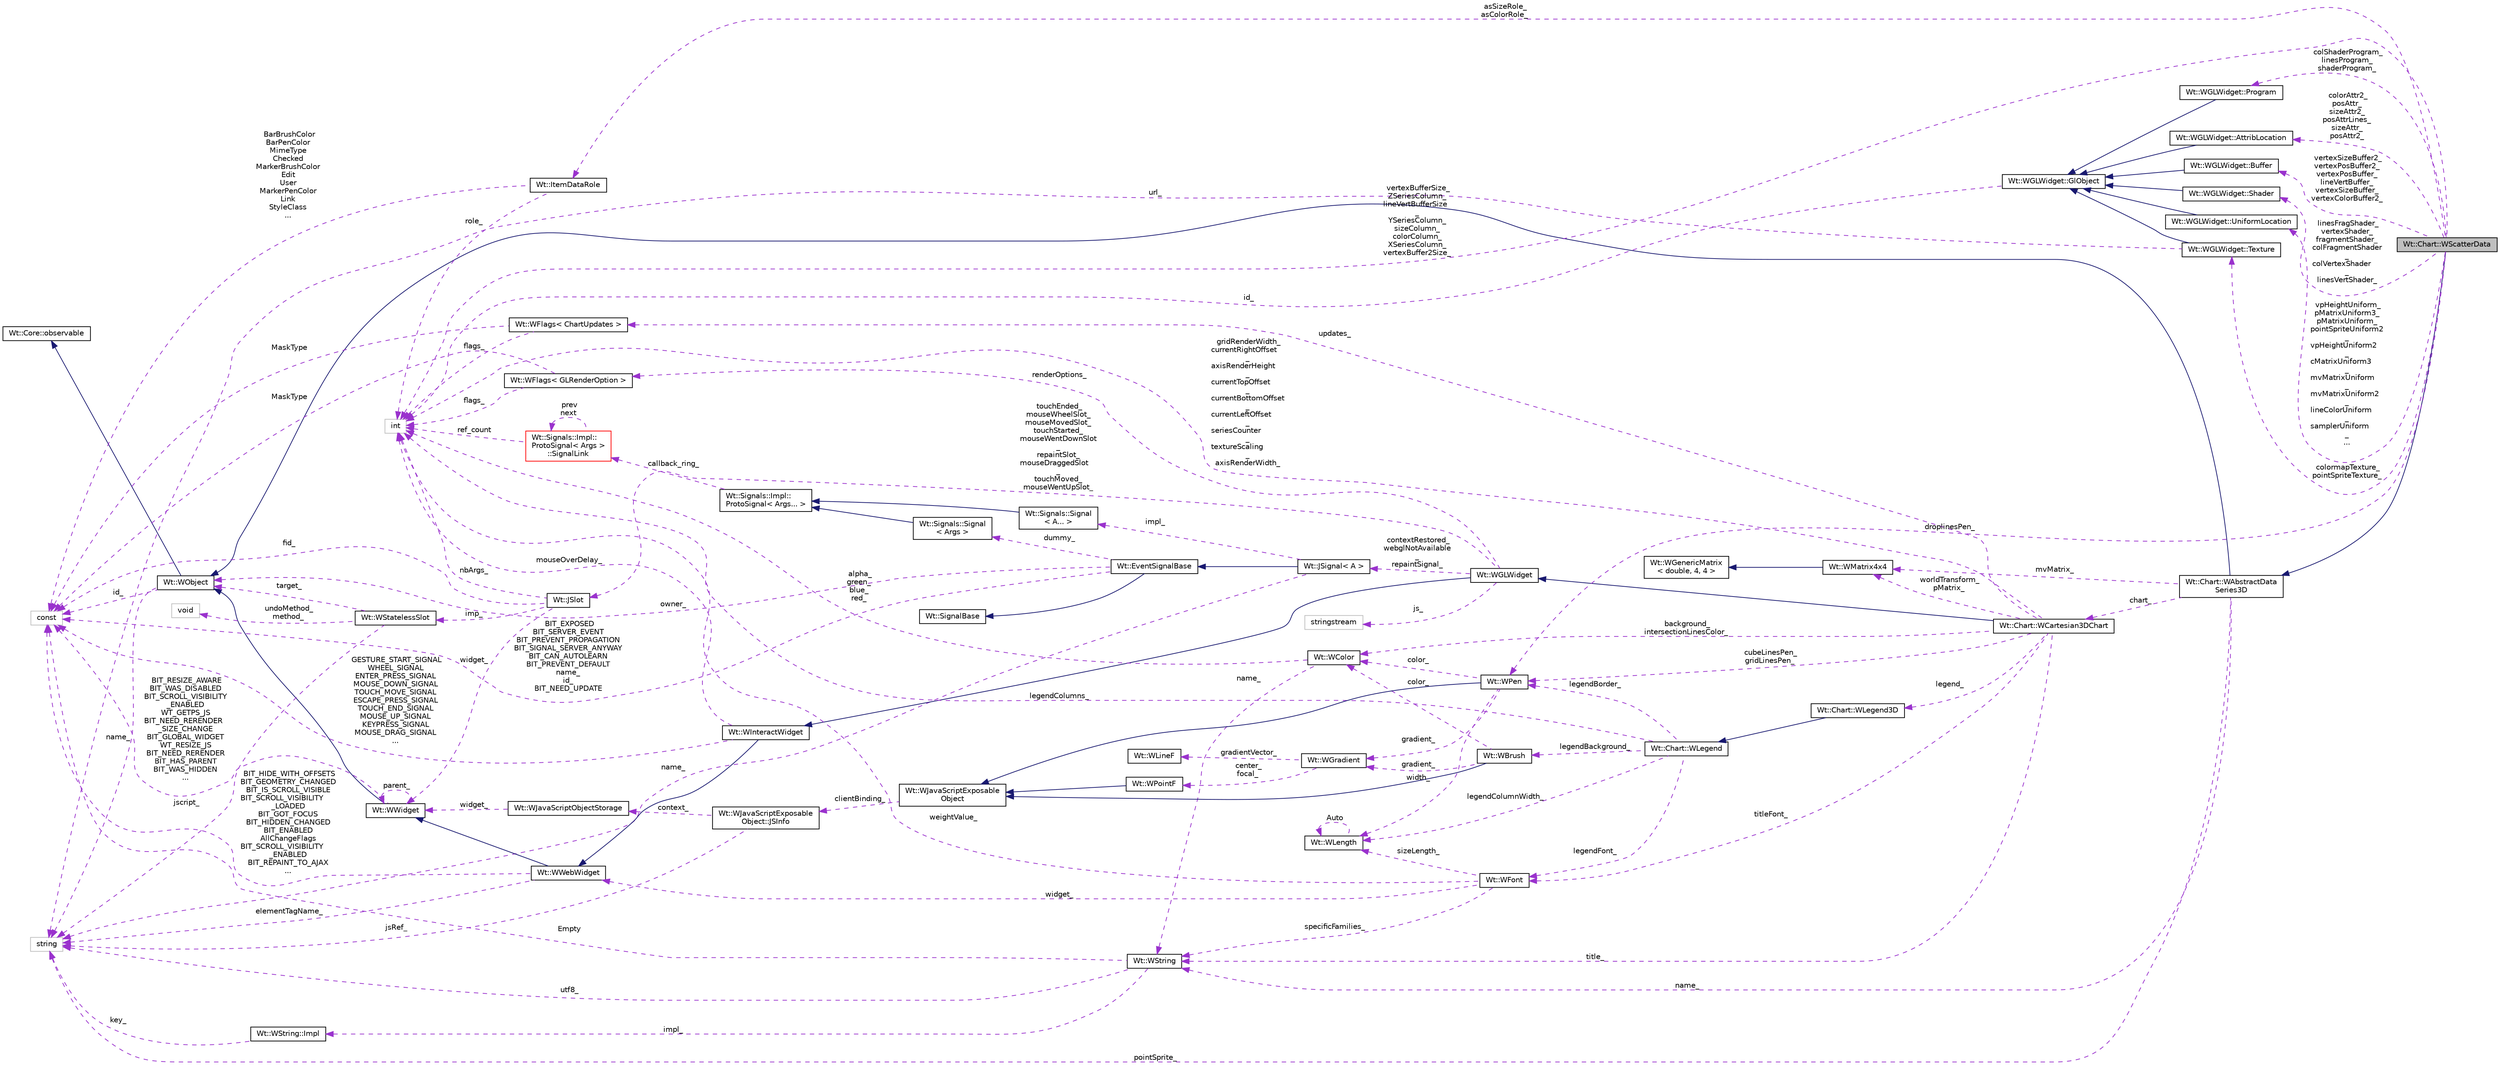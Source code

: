digraph "Wt::Chart::WScatterData"
{
 // LATEX_PDF_SIZE
  edge [fontname="Helvetica",fontsize="10",labelfontname="Helvetica",labelfontsize="10"];
  node [fontname="Helvetica",fontsize="10",shape=record];
  rankdir="LR";
  Node1 [label="Wt::Chart::WScatterData",height=0.2,width=0.4,color="black", fillcolor="grey75", style="filled", fontcolor="black",tooltip="Class representing a collection of points for on a 3D chart."];
  Node2 -> Node1 [dir="back",color="midnightblue",fontsize="10",style="solid",fontname="Helvetica"];
  Node2 [label="Wt::Chart::WAbstractData\lSeries3D",height=0.2,width=0.4,color="black", fillcolor="white", style="filled",URL="$classWt_1_1Chart_1_1WAbstractDataSeries3D.html",tooltip="Abstract base class for dataseries that can be drawn on a WCartesian3DChart."];
  Node3 -> Node2 [dir="back",color="midnightblue",fontsize="10",style="solid",fontname="Helvetica"];
  Node3 [label="Wt::WObject",height=0.2,width=0.4,color="black", fillcolor="white", style="filled",URL="$classWt_1_1WObject.html",tooltip="A base class for objects that participate in the signal/slot system."];
  Node4 -> Node3 [dir="back",color="midnightblue",fontsize="10",style="solid",fontname="Helvetica"];
  Node4 [label="Wt::Core::observable",height=0.2,width=0.4,color="black", fillcolor="white", style="filled",URL="$classWt_1_1Core_1_1observable.html",tooltip="A base class for objects whose life-time can be tracked."];
  Node5 -> Node3 [dir="back",color="darkorchid3",fontsize="10",style="dashed",label=" name_" ,fontname="Helvetica"];
  Node5 [label="string",height=0.2,width=0.4,color="grey75", fillcolor="white", style="filled",tooltip=" "];
  Node6 -> Node3 [dir="back",color="darkorchid3",fontsize="10",style="dashed",label=" id_" ,fontname="Helvetica"];
  Node6 [label="const",height=0.2,width=0.4,color="grey75", fillcolor="white", style="filled",tooltip=" "];
  Node7 -> Node2 [dir="back",color="darkorchid3",fontsize="10",style="dashed",label=" mvMatrix_" ,fontname="Helvetica"];
  Node7 [label="Wt::WMatrix4x4",height=0.2,width=0.4,color="black", fillcolor="white", style="filled",URL="$classWt_1_1WMatrix4x4.html",tooltip="A value class that describes a 3D affine transformation matrix."];
  Node8 -> Node7 [dir="back",color="midnightblue",fontsize="10",style="solid",fontname="Helvetica"];
  Node8 [label="Wt::WGenericMatrix\l\< double, 4, 4 \>",height=0.2,width=0.4,color="black", fillcolor="white", style="filled",URL="$classWt_1_1WGenericMatrix.html",tooltip=" "];
  Node9 -> Node2 [dir="back",color="darkorchid3",fontsize="10",style="dashed",label=" chart_" ,fontname="Helvetica"];
  Node9 [label="Wt::Chart::WCartesian3DChart",height=0.2,width=0.4,color="black", fillcolor="white", style="filled",URL="$classWt_1_1Chart_1_1WCartesian3DChart.html",tooltip="A 3D Cartesian chart."];
  Node10 -> Node9 [dir="back",color="midnightblue",fontsize="10",style="solid",fontname="Helvetica"];
  Node10 [label="Wt::WGLWidget",height=0.2,width=0.4,color="black", fillcolor="white", style="filled",URL="$classWt_1_1WGLWidget.html",tooltip="GL support class."];
  Node11 -> Node10 [dir="back",color="midnightblue",fontsize="10",style="solid",fontname="Helvetica"];
  Node11 [label="Wt::WInteractWidget",height=0.2,width=0.4,color="black", fillcolor="white", style="filled",URL="$classWt_1_1WInteractWidget.html",tooltip="An abstract widget that can receive user-interface interaction."];
  Node12 -> Node11 [dir="back",color="midnightblue",fontsize="10",style="solid",fontname="Helvetica"];
  Node12 [label="Wt::WWebWidget",height=0.2,width=0.4,color="black", fillcolor="white", style="filled",URL="$classWt_1_1WWebWidget.html",tooltip="A base class for widgets with an HTML counterpart."];
  Node13 -> Node12 [dir="back",color="midnightblue",fontsize="10",style="solid",fontname="Helvetica"];
  Node13 [label="Wt::WWidget",height=0.2,width=0.4,color="black", fillcolor="white", style="filled",URL="$classWt_1_1WWidget.html",tooltip="The abstract base class for a user-interface component."];
  Node3 -> Node13 [dir="back",color="midnightblue",fontsize="10",style="solid",fontname="Helvetica"];
  Node13 -> Node13 [dir="back",color="darkorchid3",fontsize="10",style="dashed",label=" parent_" ,fontname="Helvetica"];
  Node6 -> Node13 [dir="back",color="darkorchid3",fontsize="10",style="dashed",label=" BIT_RESIZE_AWARE\nBIT_WAS_DISABLED\nBIT_SCROLL_VISIBILITY\l_ENABLED\nWT_GETPS_JS\nBIT_NEED_RERENDER\l_SIZE_CHANGE\nBIT_GLOBAL_WIDGET\nWT_RESIZE_JS\nBIT_NEED_RERENDER\nBIT_HAS_PARENT\nBIT_WAS_HIDDEN\n..." ,fontname="Helvetica"];
  Node5 -> Node12 [dir="back",color="darkorchid3",fontsize="10",style="dashed",label=" elementTagName_" ,fontname="Helvetica"];
  Node6 -> Node12 [dir="back",color="darkorchid3",fontsize="10",style="dashed",label=" BIT_HIDE_WITH_OFFSETS\nBIT_GEOMETRY_CHANGED\nBIT_IS_SCROLL_VISIBLE\nBIT_SCROLL_VISIBILITY\l_LOADED\nBIT_GOT_FOCUS\nBIT_HIDDEN_CHANGED\nBIT_ENABLED\nAllChangeFlags\nBIT_SCROLL_VISIBILITY\l_ENABLED\nBIT_REPAINT_TO_AJAX\n..." ,fontname="Helvetica"];
  Node14 -> Node11 [dir="back",color="darkorchid3",fontsize="10",style="dashed",label=" mouseOverDelay_" ,fontname="Helvetica"];
  Node14 [label="int",height=0.2,width=0.4,color="grey75", fillcolor="white", style="filled",tooltip=" "];
  Node6 -> Node11 [dir="back",color="darkorchid3",fontsize="10",style="dashed",label=" GESTURE_START_SIGNAL\nWHEEL_SIGNAL\nENTER_PRESS_SIGNAL\nMOUSE_DOWN_SIGNAL\nTOUCH_MOVE_SIGNAL\nESCAPE_PRESS_SIGNAL\nTOUCH_END_SIGNAL\nMOUSE_UP_SIGNAL\nKEYPRESS_SIGNAL\nMOUSE_DRAG_SIGNAL\n..." ,fontname="Helvetica"];
  Node15 -> Node10 [dir="back",color="darkorchid3",fontsize="10",style="dashed",label=" touchEnded_\nmouseWheelSlot_\nmouseMovedSlot_\ntouchStarted_\nmouseWentDownSlot\l_\nrepaintSlot_\nmouseDraggedSlot\l_\ntouchMoved_\nmouseWentUpSlot_" ,fontname="Helvetica"];
  Node15 [label="Wt::JSlot",height=0.2,width=0.4,color="black", fillcolor="white", style="filled",URL="$classWt_1_1JSlot.html",tooltip="A slot that is only implemented in client side JavaScript code."];
  Node16 -> Node15 [dir="back",color="darkorchid3",fontsize="10",style="dashed",label=" imp_" ,fontname="Helvetica"];
  Node16 [label="Wt::WStatelessSlot",height=0.2,width=0.4,color="black", fillcolor="white", style="filled",URL="$classWt_1_1WStatelessSlot.html",tooltip=" "];
  Node3 -> Node16 [dir="back",color="darkorchid3",fontsize="10",style="dashed",label=" target_" ,fontname="Helvetica"];
  Node17 -> Node16 [dir="back",color="darkorchid3",fontsize="10",style="dashed",label=" undoMethod_\nmethod_" ,fontname="Helvetica"];
  Node17 [label="void",height=0.2,width=0.4,color="grey75", fillcolor="white", style="filled",tooltip=" "];
  Node5 -> Node16 [dir="back",color="darkorchid3",fontsize="10",style="dashed",label=" jscript_" ,fontname="Helvetica"];
  Node14 -> Node15 [dir="back",color="darkorchid3",fontsize="10",style="dashed",label=" nbArgs_" ,fontname="Helvetica"];
  Node13 -> Node15 [dir="back",color="darkorchid3",fontsize="10",style="dashed",label=" widget_" ,fontname="Helvetica"];
  Node6 -> Node15 [dir="back",color="darkorchid3",fontsize="10",style="dashed",label=" fid_" ,fontname="Helvetica"];
  Node18 -> Node10 [dir="back",color="darkorchid3",fontsize="10",style="dashed",label=" contextRestored_\nwebglNotAvailable\l_\nrepaintSignal_" ,fontname="Helvetica"];
  Node18 [label="Wt::JSignal\< A \>",height=0.2,width=0.4,color="black", fillcolor="white", style="filled",URL="$classWt_1_1JSignal.html",tooltip="A signal to relay JavaScript to C++ calls."];
  Node19 -> Node18 [dir="back",color="midnightblue",fontsize="10",style="solid",fontname="Helvetica"];
  Node19 [label="Wt::EventSignalBase",height=0.2,width=0.4,color="black", fillcolor="white", style="filled",URL="$classWt_1_1EventSignalBase.html",tooltip="Abstract base class of an event signal."];
  Node20 -> Node19 [dir="back",color="midnightblue",fontsize="10",style="solid",fontname="Helvetica"];
  Node20 [label="Wt::SignalBase",height=0.2,width=0.4,color="black", fillcolor="white", style="filled",URL="$classWt_1_1SignalBase.html",tooltip="Abstract base class of a signal."];
  Node3 -> Node19 [dir="back",color="darkorchid3",fontsize="10",style="dashed",label=" owner_" ,fontname="Helvetica"];
  Node21 -> Node19 [dir="back",color="darkorchid3",fontsize="10",style="dashed",label=" dummy_" ,fontname="Helvetica"];
  Node21 [label="Wt::Signals::Signal\l\< Args \>",height=0.2,width=0.4,color="black", fillcolor="white", style="filled",URL="$structWt_1_1Signals_1_1Signal.html",tooltip=" "];
  Node22 -> Node21 [dir="back",color="midnightblue",fontsize="10",style="solid",fontname="Helvetica"];
  Node22 [label="Wt::Signals::Impl::\lProtoSignal\< Args... \>",height=0.2,width=0.4,color="black", fillcolor="white", style="filled",URL="$classWt_1_1Signals_1_1Impl_1_1ProtoSignal.html",tooltip=" "];
  Node23 -> Node22 [dir="back",color="darkorchid3",fontsize="10",style="dashed",label=" callback_ring_" ,fontname="Helvetica"];
  Node23 [label="Wt::Signals::Impl::\lProtoSignal\< Args \>\l::SignalLink",height=0.2,width=0.4,color="red", fillcolor="white", style="filled",URL="$structWt_1_1Signals_1_1Impl_1_1ProtoSignal_1_1SignalLink.html",tooltip=" "];
  Node14 -> Node23 [dir="back",color="darkorchid3",fontsize="10",style="dashed",label=" ref_count" ,fontname="Helvetica"];
  Node23 -> Node23 [dir="back",color="darkorchid3",fontsize="10",style="dashed",label=" prev\nnext" ,fontname="Helvetica"];
  Node6 -> Node19 [dir="back",color="darkorchid3",fontsize="10",style="dashed",label=" BIT_EXPOSED\nBIT_SERVER_EVENT\nBIT_PREVENT_PROPAGATION\nBIT_SIGNAL_SERVER_ANYWAY\nBIT_CAN_AUTOLEARN\nBIT_PREVENT_DEFAULT\nname_\nid_\nBIT_NEED_UPDATE" ,fontname="Helvetica"];
  Node5 -> Node18 [dir="back",color="darkorchid3",fontsize="10",style="dashed",label=" name_" ,fontname="Helvetica"];
  Node27 -> Node18 [dir="back",color="darkorchid3",fontsize="10",style="dashed",label=" impl_" ,fontname="Helvetica"];
  Node27 [label="Wt::Signals::Signal\l\< A... \>",height=0.2,width=0.4,color="black", fillcolor="white", style="filled",URL="$structWt_1_1Signals_1_1Signal.html",tooltip=" "];
  Node22 -> Node27 [dir="back",color="midnightblue",fontsize="10",style="solid",fontname="Helvetica"];
  Node28 -> Node10 [dir="back",color="darkorchid3",fontsize="10",style="dashed",label=" renderOptions_" ,fontname="Helvetica"];
  Node28 [label="Wt::WFlags\< GLRenderOption \>",height=0.2,width=0.4,color="black", fillcolor="white", style="filled",URL="$classWt_1_1WFlags.html",tooltip=" "];
  Node14 -> Node28 [dir="back",color="darkorchid3",fontsize="10",style="dashed",label=" flags_" ,fontname="Helvetica"];
  Node6 -> Node28 [dir="back",color="darkorchid3",fontsize="10",style="dashed",label=" MaskType" ,fontname="Helvetica"];
  Node29 -> Node10 [dir="back",color="darkorchid3",fontsize="10",style="dashed",label=" js_" ,fontname="Helvetica"];
  Node29 [label="stringstream",height=0.2,width=0.4,color="grey75", fillcolor="white", style="filled",tooltip=" "];
  Node7 -> Node9 [dir="back",color="darkorchid3",fontsize="10",style="dashed",label=" worldTransform_\npMatrix_" ,fontname="Helvetica"];
  Node30 -> Node9 [dir="back",color="darkorchid3",fontsize="10",style="dashed",label=" background_\nintersectionLinesColor_" ,fontname="Helvetica"];
  Node30 [label="Wt::WColor",height=0.2,width=0.4,color="black", fillcolor="white", style="filled",URL="$classWt_1_1WColor.html",tooltip="A value class that defines a color."];
  Node31 -> Node30 [dir="back",color="darkorchid3",fontsize="10",style="dashed",label=" name_" ,fontname="Helvetica"];
  Node31 [label="Wt::WString",height=0.2,width=0.4,color="black", fillcolor="white", style="filled",URL="$classWt_1_1WString.html",tooltip="A value class which describes a locale-aware unicode string."];
  Node32 -> Node31 [dir="back",color="darkorchid3",fontsize="10",style="dashed",label=" impl_" ,fontname="Helvetica"];
  Node32 [label="Wt::WString::Impl",height=0.2,width=0.4,color="black", fillcolor="white", style="filled",URL="$structWt_1_1WString_1_1Impl.html",tooltip=" "];
  Node5 -> Node32 [dir="back",color="darkorchid3",fontsize="10",style="dashed",label=" key_" ,fontname="Helvetica"];
  Node5 -> Node31 [dir="back",color="darkorchid3",fontsize="10",style="dashed",label=" utf8_" ,fontname="Helvetica"];
  Node6 -> Node31 [dir="back",color="darkorchid3",fontsize="10",style="dashed",label=" Empty" ,fontname="Helvetica"];
  Node14 -> Node30 [dir="back",color="darkorchid3",fontsize="10",style="dashed",label=" alpha_\ngreen_\nblue_\nred_" ,fontname="Helvetica"];
  Node31 -> Node9 [dir="back",color="darkorchid3",fontsize="10",style="dashed",label=" title_" ,fontname="Helvetica"];
  Node33 -> Node9 [dir="back",color="darkorchid3",fontsize="10",style="dashed",label=" updates_" ,fontname="Helvetica"];
  Node33 [label="Wt::WFlags\< ChartUpdates \>",height=0.2,width=0.4,color="black", fillcolor="white", style="filled",URL="$classWt_1_1WFlags.html",tooltip=" "];
  Node14 -> Node33 [dir="back",color="darkorchid3",fontsize="10",style="dashed",label=" flags_" ,fontname="Helvetica"];
  Node6 -> Node33 [dir="back",color="darkorchid3",fontsize="10",style="dashed",label=" MaskType" ,fontname="Helvetica"];
  Node14 -> Node9 [dir="back",color="darkorchid3",fontsize="10",style="dashed",label=" gridRenderWidth_\ncurrentRightOffset\l_\naxisRenderHeight\l_\ncurrentTopOffset\l_\ncurrentBottomOffset\l_\ncurrentLeftOffset\l_\nseriesCounter\l_\ntextureScaling\l_\naxisRenderWidth_" ,fontname="Helvetica"];
  Node34 -> Node9 [dir="back",color="darkorchid3",fontsize="10",style="dashed",label=" cubeLinesPen_\ngridLinesPen_" ,fontname="Helvetica"];
  Node34 [label="Wt::WPen",height=0.2,width=0.4,color="black", fillcolor="white", style="filled",URL="$classWt_1_1WPen.html",tooltip="A value class that defines the style for pen strokes."];
  Node35 -> Node34 [dir="back",color="midnightblue",fontsize="10",style="solid",fontname="Helvetica"];
  Node35 [label="Wt::WJavaScriptExposable\lObject",height=0.2,width=0.4,color="black", fillcolor="white", style="filled",URL="$classWt_1_1WJavaScriptExposableObject.html",tooltip="A JavaScript exposable object."];
  Node36 -> Node35 [dir="back",color="darkorchid3",fontsize="10",style="dashed",label=" clientBinding_" ,fontname="Helvetica"];
  Node36 [label="Wt::WJavaScriptExposable\lObject::JSInfo",height=0.2,width=0.4,color="black", fillcolor="white", style="filled",URL="$structWt_1_1WJavaScriptExposableObject_1_1JSInfo.html",tooltip=" "];
  Node5 -> Node36 [dir="back",color="darkorchid3",fontsize="10",style="dashed",label=" jsRef_" ,fontname="Helvetica"];
  Node37 -> Node36 [dir="back",color="darkorchid3",fontsize="10",style="dashed",label=" context_" ,fontname="Helvetica"];
  Node37 [label="Wt::WJavaScriptObjectStorage",height=0.2,width=0.4,color="black", fillcolor="white", style="filled",URL="$classWt_1_1WJavaScriptObjectStorage.html",tooltip=" "];
  Node13 -> Node37 [dir="back",color="darkorchid3",fontsize="10",style="dashed",label=" widget_" ,fontname="Helvetica"];
  Node30 -> Node34 [dir="back",color="darkorchid3",fontsize="10",style="dashed",label=" color_" ,fontname="Helvetica"];
  Node38 -> Node34 [dir="back",color="darkorchid3",fontsize="10",style="dashed",label=" gradient_" ,fontname="Helvetica"];
  Node38 [label="Wt::WGradient",height=0.2,width=0.4,color="black", fillcolor="white", style="filled",URL="$classWt_1_1WGradient.html",tooltip="A linear or radial gradient."];
  Node39 -> Node38 [dir="back",color="darkorchid3",fontsize="10",style="dashed",label=" center_\nfocal_" ,fontname="Helvetica"];
  Node39 [label="Wt::WPointF",height=0.2,width=0.4,color="black", fillcolor="white", style="filled",URL="$classWt_1_1WPointF.html",tooltip="A value class that defines a 2D point."];
  Node35 -> Node39 [dir="back",color="midnightblue",fontsize="10",style="solid",fontname="Helvetica"];
  Node40 -> Node38 [dir="back",color="darkorchid3",fontsize="10",style="dashed",label=" gradientVector_" ,fontname="Helvetica"];
  Node40 [label="Wt::WLineF",height=0.2,width=0.4,color="black", fillcolor="white", style="filled",URL="$classWt_1_1WLineF.html",tooltip="Utility class that defines a single line."];
  Node41 -> Node34 [dir="back",color="darkorchid3",fontsize="10",style="dashed",label=" width_" ,fontname="Helvetica"];
  Node41 [label="Wt::WLength",height=0.2,width=0.4,color="black", fillcolor="white", style="filled",URL="$classWt_1_1WLength.html",tooltip="A value class that describes a CSS length."];
  Node41 -> Node41 [dir="back",color="darkorchid3",fontsize="10",style="dashed",label=" Auto" ,fontname="Helvetica"];
  Node42 -> Node9 [dir="back",color="darkorchid3",fontsize="10",style="dashed",label=" legend_" ,fontname="Helvetica"];
  Node42 [label="Wt::Chart::WLegend3D",height=0.2,width=0.4,color="black", fillcolor="white", style="filled",URL="$classWt_1_1Chart_1_1WLegend3D.html",tooltip=" "];
  Node43 -> Node42 [dir="back",color="midnightblue",fontsize="10",style="solid",fontname="Helvetica"];
  Node43 [label="Wt::Chart::WLegend",height=0.2,width=0.4,color="black", fillcolor="white", style="filled",URL="$classWt_1_1Chart_1_1WLegend.html",tooltip=" "];
  Node44 -> Node43 [dir="back",color="darkorchid3",fontsize="10",style="dashed",label=" legendBackground_" ,fontname="Helvetica"];
  Node44 [label="Wt::WBrush",height=0.2,width=0.4,color="black", fillcolor="white", style="filled",URL="$classWt_1_1WBrush.html",tooltip="A value class that defines the style for filling a path."];
  Node35 -> Node44 [dir="back",color="midnightblue",fontsize="10",style="solid",fontname="Helvetica"];
  Node30 -> Node44 [dir="back",color="darkorchid3",fontsize="10",style="dashed",label=" color_" ,fontname="Helvetica"];
  Node38 -> Node44 [dir="back",color="darkorchid3",fontsize="10",style="dashed",label=" gradient_" ,fontname="Helvetica"];
  Node34 -> Node43 [dir="back",color="darkorchid3",fontsize="10",style="dashed",label=" legendBorder_" ,fontname="Helvetica"];
  Node14 -> Node43 [dir="back",color="darkorchid3",fontsize="10",style="dashed",label=" legendColumns_" ,fontname="Helvetica"];
  Node45 -> Node43 [dir="back",color="darkorchid3",fontsize="10",style="dashed",label=" legendFont_" ,fontname="Helvetica"];
  Node45 [label="Wt::WFont",height=0.2,width=0.4,color="black", fillcolor="white", style="filled",URL="$classWt_1_1WFont.html",tooltip="A value class that describes a font."];
  Node31 -> Node45 [dir="back",color="darkorchid3",fontsize="10",style="dashed",label=" specificFamilies_" ,fontname="Helvetica"];
  Node14 -> Node45 [dir="back",color="darkorchid3",fontsize="10",style="dashed",label=" weightValue_" ,fontname="Helvetica"];
  Node12 -> Node45 [dir="back",color="darkorchid3",fontsize="10",style="dashed",label=" widget_" ,fontname="Helvetica"];
  Node41 -> Node45 [dir="back",color="darkorchid3",fontsize="10",style="dashed",label=" sizeLength_" ,fontname="Helvetica"];
  Node41 -> Node43 [dir="back",color="darkorchid3",fontsize="10",style="dashed",label=" legendColumnWidth_" ,fontname="Helvetica"];
  Node45 -> Node9 [dir="back",color="darkorchid3",fontsize="10",style="dashed",label=" titleFont_" ,fontname="Helvetica"];
  Node31 -> Node2 [dir="back",color="darkorchid3",fontsize="10",style="dashed",label=" name_" ,fontname="Helvetica"];
  Node5 -> Node2 [dir="back",color="darkorchid3",fontsize="10",style="dashed",label=" pointSprite_" ,fontname="Helvetica"];
  Node46 -> Node1 [dir="back",color="darkorchid3",fontsize="10",style="dashed",label=" vpHeightUniform_\npMatrixUniform3_\npMatrixUniform_\npointSpriteUniform2\l_\nvpHeightUniform2\l_\ncMatrixUniform3\l_\nmvMatrixUniform\l_\nmvMatrixUniform2\l_\nlineColorUniform\l_\nsamplerUniform\l_\n..." ,fontname="Helvetica"];
  Node46 [label="Wt::WGLWidget::UniformLocation",height=0.2,width=0.4,color="black", fillcolor="white", style="filled",URL="$classWt_1_1WGLWidget_1_1UniformLocation.html",tooltip="Reference to a WebGLUniformLocation class."];
  Node47 -> Node46 [dir="back",color="midnightblue",fontsize="10",style="solid",fontname="Helvetica"];
  Node47 [label="Wt::WGLWidget::GlObject",height=0.2,width=0.4,color="black", fillcolor="white", style="filled",URL="$classWt_1_1WGLWidget_1_1GlObject.html",tooltip="Abstract base class for all GL objects."];
  Node14 -> Node47 [dir="back",color="darkorchid3",fontsize="10",style="dashed",label=" id_" ,fontname="Helvetica"];
  Node48 -> Node1 [dir="back",color="darkorchid3",fontsize="10",style="dashed",label=" colShaderProgram_\nlinesProgram_\nshaderProgram_" ,fontname="Helvetica"];
  Node48 [label="Wt::WGLWidget::Program",height=0.2,width=0.4,color="black", fillcolor="white", style="filled",URL="$classWt_1_1WGLWidget_1_1Program.html",tooltip="Reference to a WebGLProgram class."];
  Node47 -> Node48 [dir="back",color="midnightblue",fontsize="10",style="solid",fontname="Helvetica"];
  Node49 -> Node1 [dir="back",color="darkorchid3",fontsize="10",style="dashed",label=" colormapTexture_\npointSpriteTexture_" ,fontname="Helvetica"];
  Node49 [label="Wt::WGLWidget::Texture",height=0.2,width=0.4,color="black", fillcolor="white", style="filled",URL="$classWt_1_1WGLWidget_1_1Texture.html",tooltip="Reference to a WebGLTexture class."];
  Node47 -> Node49 [dir="back",color="midnightblue",fontsize="10",style="solid",fontname="Helvetica"];
  Node5 -> Node49 [dir="back",color="darkorchid3",fontsize="10",style="dashed",label=" url_" ,fontname="Helvetica"];
  Node50 -> Node1 [dir="back",color="darkorchid3",fontsize="10",style="dashed",label=" colorAttr2_\nposAttr_\nsizeAttr2_\nposAttrLines_\nsizeAttr_\nposAttr2_" ,fontname="Helvetica"];
  Node50 [label="Wt::WGLWidget::AttribLocation",height=0.2,width=0.4,color="black", fillcolor="white", style="filled",URL="$classWt_1_1WGLWidget_1_1AttribLocation.html",tooltip="Reference to a shader attribute location."];
  Node47 -> Node50 [dir="back",color="midnightblue",fontsize="10",style="solid",fontname="Helvetica"];
  Node34 -> Node1 [dir="back",color="darkorchid3",fontsize="10",style="dashed",label=" droplinesPen_" ,fontname="Helvetica"];
  Node14 -> Node1 [dir="back",color="darkorchid3",fontsize="10",style="dashed",label=" vertexBufferSize_\nZSeriesColumn_\nlineVertBufferSize\l_\nYSeriesColumn_\nsizeColumn_\ncolorColumn_\nXSeriesColumn_\nvertexBuffer2Size_" ,fontname="Helvetica"];
  Node51 -> Node1 [dir="back",color="darkorchid3",fontsize="10",style="dashed",label=" vertexSizeBuffer2_\nvertexPosBuffer2_\nvertexPosBuffer_\nlineVertBuffer_\nvertexSizeBuffer_\nvertexColorBuffer2_" ,fontname="Helvetica"];
  Node51 [label="Wt::WGLWidget::Buffer",height=0.2,width=0.4,color="black", fillcolor="white", style="filled",URL="$classWt_1_1WGLWidget_1_1Buffer.html",tooltip="Reference to a WebGLBuffer class."];
  Node47 -> Node51 [dir="back",color="midnightblue",fontsize="10",style="solid",fontname="Helvetica"];
  Node52 -> Node1 [dir="back",color="darkorchid3",fontsize="10",style="dashed",label=" asSizeRole_\nasColorRole_" ,fontname="Helvetica"];
  Node52 [label="Wt::ItemDataRole",height=0.2,width=0.4,color="black", fillcolor="white", style="filled",URL="$classWt_1_1ItemDataRole.html",tooltip="Enumeration that indicates a role for a data item."];
  Node14 -> Node52 [dir="back",color="darkorchid3",fontsize="10",style="dashed",label=" role_" ,fontname="Helvetica"];
  Node6 -> Node52 [dir="back",color="darkorchid3",fontsize="10",style="dashed",label=" BarBrushColor\nBarPenColor\nMimeType\nChecked\nMarkerBrushColor\nEdit\nUser\nMarkerPenColor\nLink\nStyleClass\n..." ,fontname="Helvetica"];
  Node53 -> Node1 [dir="back",color="darkorchid3",fontsize="10",style="dashed",label=" linesFragShader_\nvertexShader_\nfragmentShader_\ncolFragmentShader\l_\ncolVertexShader\l_\nlinesVertShader_" ,fontname="Helvetica"];
  Node53 [label="Wt::WGLWidget::Shader",height=0.2,width=0.4,color="black", fillcolor="white", style="filled",URL="$classWt_1_1WGLWidget_1_1Shader.html",tooltip="Reference to a WebGLShader class."];
  Node47 -> Node53 [dir="back",color="midnightblue",fontsize="10",style="solid",fontname="Helvetica"];
}
